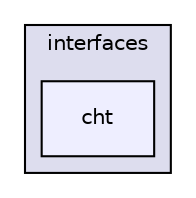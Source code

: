digraph "SU2_CFD/include/interfaces/cht" {
  compound=true
  node [ fontsize="10", fontname="Helvetica"];
  edge [ labelfontsize="10", labelfontname="Helvetica"];
  subgraph clusterdir_08c7ba3cb7a23e912f9dd6cde1b276c2 {
    graph [ bgcolor="#ddddee", pencolor="black", label="interfaces" fontname="Helvetica", fontsize="10", URL="dir_08c7ba3cb7a23e912f9dd6cde1b276c2.html"]
  dir_0e62af80194ed18f57461f66390423e0 [shape=box, label="cht", style="filled", fillcolor="#eeeeff", pencolor="black", URL="dir_0e62af80194ed18f57461f66390423e0.html"];
  }
}

